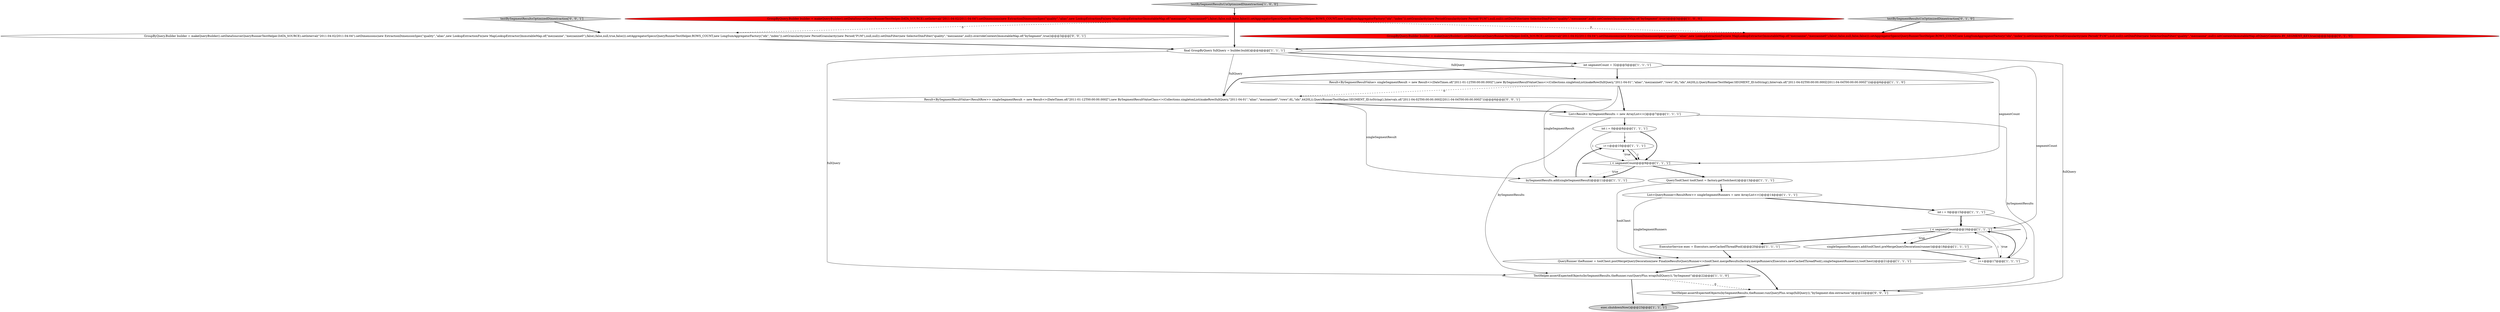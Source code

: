 digraph {
20 [style = filled, label = "GroupByQuery.Builder builder = makeQueryBuilder().setDataSource(QueryRunnerTestHelper.DATA_SOURCE).setInterval(\"2011-04-02/2011-04-04\").setDimensions(new ExtractionDimensionSpec(\"quality\",\"alias\",new LookupExtractionFn(new MapLookupExtractor(ImmutableMap.of(\"mezzanine\",\"mezzanine0\"),false),false,null,false,false))).setAggregatorSpecs(QueryRunnerTestHelper.ROWS_COUNT,new LongSumAggregatorFactory(\"idx\",\"index\")).setGranularity(new PeriodGranularity(new Period(\"P1M\"),null,null)).setDimFilter(new SelectorDimFilter(\"quality\",\"mezzanine\",null)).setContext(ImmutableMap.of(QueryContexts.BY_SEGMENT_KEY,true))@@@3@@@['0', '1', '0']", fillcolor = red, shape = ellipse image = "AAA1AAABBB2BBB"];
14 [style = filled, label = "QueryToolChest toolChest = factory.getToolchest()@@@13@@@['1', '1', '1']", fillcolor = white, shape = ellipse image = "AAA0AAABBB1BBB"];
7 [style = filled, label = "TestHelper.assertExpectedObjects(bySegmentResults,theRunner.run(QueryPlus.wrap(fullQuery)),\"bySegment\")@@@22@@@['1', '1', '0']", fillcolor = white, shape = ellipse image = "AAA0AAABBB1BBB"];
16 [style = filled, label = "GroupByQuery.Builder builder = makeQueryBuilder().setDataSource(QueryRunnerTestHelper.DATA_SOURCE).setInterval(\"2011-04-02/2011-04-04\").setDimensions(new ExtractionDimensionSpec(\"quality\",\"alias\",new LookupExtractionFn(new MapLookupExtractor(ImmutableMap.of(\"mezzanine\",\"mezzanine0\"),false),false,null,false,false))).setAggregatorSpecs(QueryRunnerTestHelper.ROWS_COUNT,new LongSumAggregatorFactory(\"idx\",\"index\")).setGranularity(new PeriodGranularity(new Period(\"P1M\"),null,null)).setDimFilter(new SelectorDimFilter(\"quality\",\"mezzanine\",null)).setContext(ImmutableMap.of(\"bySegment\",true))@@@3@@@['1', '0', '0']", fillcolor = red, shape = ellipse image = "AAA1AAABBB1BBB"];
24 [style = filled, label = "testBySegmentResultsOptimizedDimextraction['0', '0', '1']", fillcolor = lightgray, shape = diamond image = "AAA0AAABBB3BBB"];
18 [style = filled, label = "singleSegmentRunners.add(toolChest.preMergeQueryDecoration(runner))@@@18@@@['1', '1', '1']", fillcolor = white, shape = ellipse image = "AAA0AAABBB1BBB"];
12 [style = filled, label = "List<QueryRunner<ResultRow>> singleSegmentRunners = new ArrayList<>()@@@14@@@['1', '1', '1']", fillcolor = white, shape = ellipse image = "AAA0AAABBB1BBB"];
0 [style = filled, label = "i++@@@10@@@['1', '1', '1']", fillcolor = white, shape = ellipse image = "AAA0AAABBB1BBB"];
25 [style = filled, label = "TestHelper.assertExpectedObjects(bySegmentResults,theRunner.run(QueryPlus.wrap(fullQuery)),\"bySegment-dim-extraction\")@@@22@@@['0', '0', '1']", fillcolor = white, shape = ellipse image = "AAA0AAABBB3BBB"];
10 [style = filled, label = "int segmentCount = 32@@@5@@@['1', '1', '1']", fillcolor = white, shape = ellipse image = "AAA0AAABBB1BBB"];
8 [style = filled, label = "exec.shutdownNow()@@@23@@@['1', '1', '1']", fillcolor = lightgray, shape = ellipse image = "AAA0AAABBB1BBB"];
1 [style = filled, label = "List<Result> bySegmentResults = new ArrayList<>()@@@7@@@['1', '1', '1']", fillcolor = white, shape = ellipse image = "AAA0AAABBB1BBB"];
22 [style = filled, label = "GroupByQuery.Builder builder = makeQueryBuilder().setDataSource(QueryRunnerTestHelper.DATA_SOURCE).setInterval(\"2011-04-02/2011-04-04\").setDimensions(new ExtractionDimensionSpec(\"quality\",\"alias\",new LookupExtractionFn(new MapLookupExtractor(ImmutableMap.of(\"mezzanine\",\"mezzanine0\"),false),false,null,true,false))).setAggregatorSpecs(QueryRunnerTestHelper.ROWS_COUNT,new LongSumAggregatorFactory(\"idx\",\"index\")).setGranularity(new PeriodGranularity(new Period(\"P1M\"),null,null)).setDimFilter(new SelectorDimFilter(\"quality\",\"mezzanine\",null)).overrideContext(ImmutableMap.of(\"bySegment\",true))@@@3@@@['0', '0', '1']", fillcolor = white, shape = ellipse image = "AAA0AAABBB3BBB"];
2 [style = filled, label = "i < segmentCount@@@16@@@['1', '1', '1']", fillcolor = white, shape = diamond image = "AAA0AAABBB1BBB"];
4 [style = filled, label = "int i = 0@@@15@@@['1', '1', '1']", fillcolor = white, shape = ellipse image = "AAA0AAABBB1BBB"];
19 [style = filled, label = "ExecutorService exec = Executors.newCachedThreadPool()@@@20@@@['1', '1', '1']", fillcolor = white, shape = ellipse image = "AAA0AAABBB1BBB"];
23 [style = filled, label = "Result<BySegmentResultValue<ResultRow>> singleSegmentResult = new Result<>(DateTimes.of(\"2011-01-12T00:00:00.000Z\"),new BySegmentResultValueClass<>(Collections.singletonList(makeRow(fullQuery,\"2011-04-01\",\"alias\",\"mezzanine0\",\"rows\",6L,\"idx\",4420L)),QueryRunnerTestHelper.SEGMENT_ID.toString(),Intervals.of(\"2011-04-02T00:00:00.000Z/2011-04-04T00:00:00.000Z\")))@@@6@@@['0', '0', '1']", fillcolor = white, shape = ellipse image = "AAA0AAABBB3BBB"];
11 [style = filled, label = "testBySegmentResultsUnOptimizedDimextraction['1', '0', '0']", fillcolor = lightgray, shape = diamond image = "AAA0AAABBB1BBB"];
13 [style = filled, label = "bySegmentResults.add(singleSegmentResult)@@@11@@@['1', '1', '1']", fillcolor = white, shape = ellipse image = "AAA0AAABBB1BBB"];
21 [style = filled, label = "testBySegmentResultsUnOptimizedDimextraction['0', '1', '0']", fillcolor = lightgray, shape = diamond image = "AAA0AAABBB2BBB"];
5 [style = filled, label = "QueryRunner theRunner = toolChest.postMergeQueryDecoration(new FinalizeResultsQueryRunner<>(toolChest.mergeResults(factory.mergeRunners(Executors.newCachedThreadPool(),singleSegmentRunners)),toolChest))@@@21@@@['1', '1', '1']", fillcolor = white, shape = ellipse image = "AAA0AAABBB1BBB"];
9 [style = filled, label = "i++@@@17@@@['1', '1', '1']", fillcolor = white, shape = ellipse image = "AAA0AAABBB1BBB"];
17 [style = filled, label = "Result<BySegmentResultValue> singleSegmentResult = new Result<>(DateTimes.of(\"2011-01-12T00:00:00.000Z\"),new BySegmentResultValueClass<>(Collections.singletonList(makeRow(fullQuery,\"2011-04-01\",\"alias\",\"mezzanine0\",\"rows\",6L,\"idx\",4420L)),QueryRunnerTestHelper.SEGMENT_ID.toString(),Intervals.of(\"2011-04-02T00:00:00.000Z/2011-04-04T00:00:00.000Z\")))@@@6@@@['1', '1', '0']", fillcolor = white, shape = ellipse image = "AAA0AAABBB1BBB"];
15 [style = filled, label = "int i = 0@@@8@@@['1', '1', '1']", fillcolor = white, shape = ellipse image = "AAA0AAABBB1BBB"];
3 [style = filled, label = "final GroupByQuery fullQuery = builder.build()@@@4@@@['1', '1', '1']", fillcolor = white, shape = ellipse image = "AAA0AAABBB1BBB"];
6 [style = filled, label = "i < segmentCount@@@9@@@['1', '1', '1']", fillcolor = white, shape = diamond image = "AAA0AAABBB1BBB"];
16->3 [style = bold, label=""];
11->16 [style = bold, label=""];
1->7 [style = solid, label="bySegmentResults"];
4->9 [style = solid, label="i"];
16->22 [style = dashed, label="0"];
2->19 [style = bold, label=""];
17->1 [style = bold, label=""];
0->6 [style = bold, label=""];
9->2 [style = bold, label=""];
23->13 [style = solid, label="singleSegmentResult"];
1->15 [style = bold, label=""];
6->13 [style = dotted, label="true"];
9->2 [style = solid, label="i"];
3->23 [style = solid, label="fullQuery"];
2->18 [style = bold, label=""];
10->17 [style = bold, label=""];
15->6 [style = bold, label=""];
20->3 [style = bold, label=""];
4->2 [style = bold, label=""];
3->25 [style = solid, label="fullQuery"];
7->8 [style = bold, label=""];
24->22 [style = bold, label=""];
10->6 [style = solid, label="segmentCount"];
15->0 [style = solid, label="i"];
1->25 [style = solid, label="bySegmentResults"];
2->18 [style = dotted, label="true"];
5->25 [style = bold, label=""];
15->6 [style = solid, label="i"];
3->17 [style = solid, label="fullQuery"];
4->2 [style = solid, label="i"];
6->14 [style = bold, label=""];
22->3 [style = bold, label=""];
19->5 [style = bold, label=""];
3->10 [style = bold, label=""];
21->20 [style = bold, label=""];
3->7 [style = solid, label="fullQuery"];
2->9 [style = dotted, label="true"];
12->4 [style = bold, label=""];
14->5 [style = solid, label="toolChest"];
10->23 [style = bold, label=""];
6->13 [style = bold, label=""];
14->12 [style = bold, label=""];
18->9 [style = bold, label=""];
7->25 [style = dashed, label="0"];
23->1 [style = bold, label=""];
5->7 [style = bold, label=""];
25->8 [style = bold, label=""];
12->5 [style = solid, label="singleSegmentRunners"];
10->2 [style = solid, label="segmentCount"];
6->0 [style = dotted, label="true"];
17->13 [style = solid, label="singleSegmentResult"];
17->23 [style = dashed, label="0"];
0->6 [style = solid, label="i"];
13->0 [style = bold, label=""];
16->20 [style = dashed, label="0"];
}
